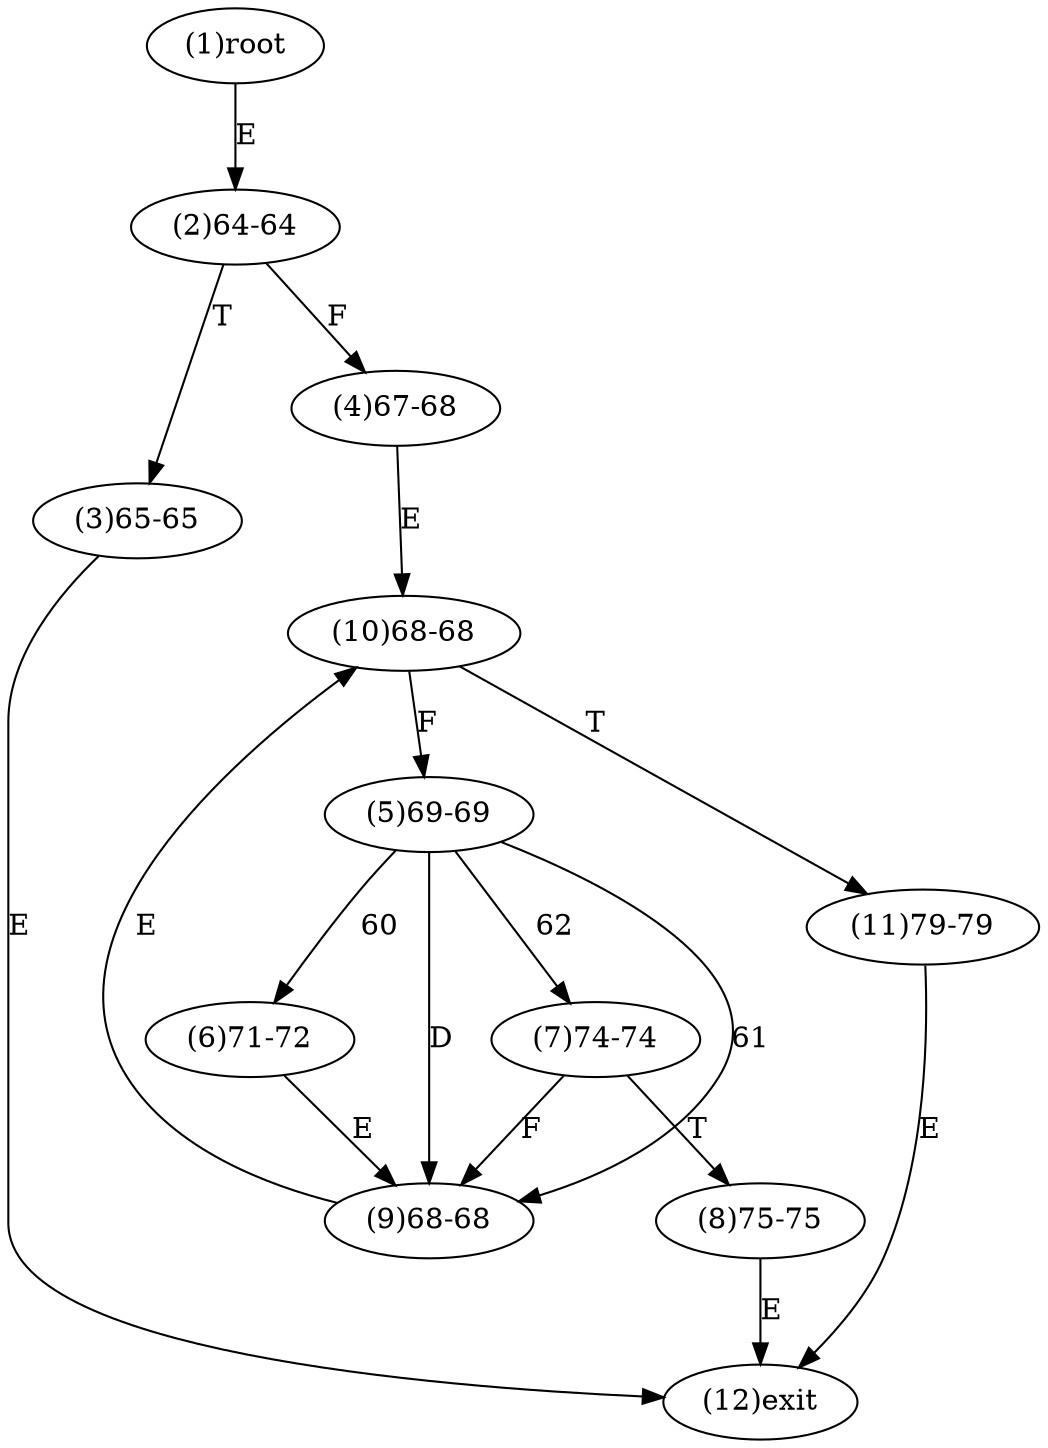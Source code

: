 digraph "" { 
1[ label="(1)root"];
2[ label="(2)64-64"];
3[ label="(3)65-65"];
4[ label="(4)67-68"];
5[ label="(5)69-69"];
6[ label="(6)71-72"];
7[ label="(7)74-74"];
8[ label="(8)75-75"];
9[ label="(9)68-68"];
10[ label="(10)68-68"];
11[ label="(11)79-79"];
12[ label="(12)exit"];
1->2[ label="E"];
2->4[ label="F"];
2->3[ label="T"];
3->12[ label="E"];
4->10[ label="E"];
5->6[ label="60"];
5->9[ label="61"];
5->7[ label="62"];
5->9[ label="D"];
6->9[ label="E"];
7->9[ label="F"];
7->8[ label="T"];
8->12[ label="E"];
9->10[ label="E"];
10->5[ label="F"];
10->11[ label="T"];
11->12[ label="E"];
}